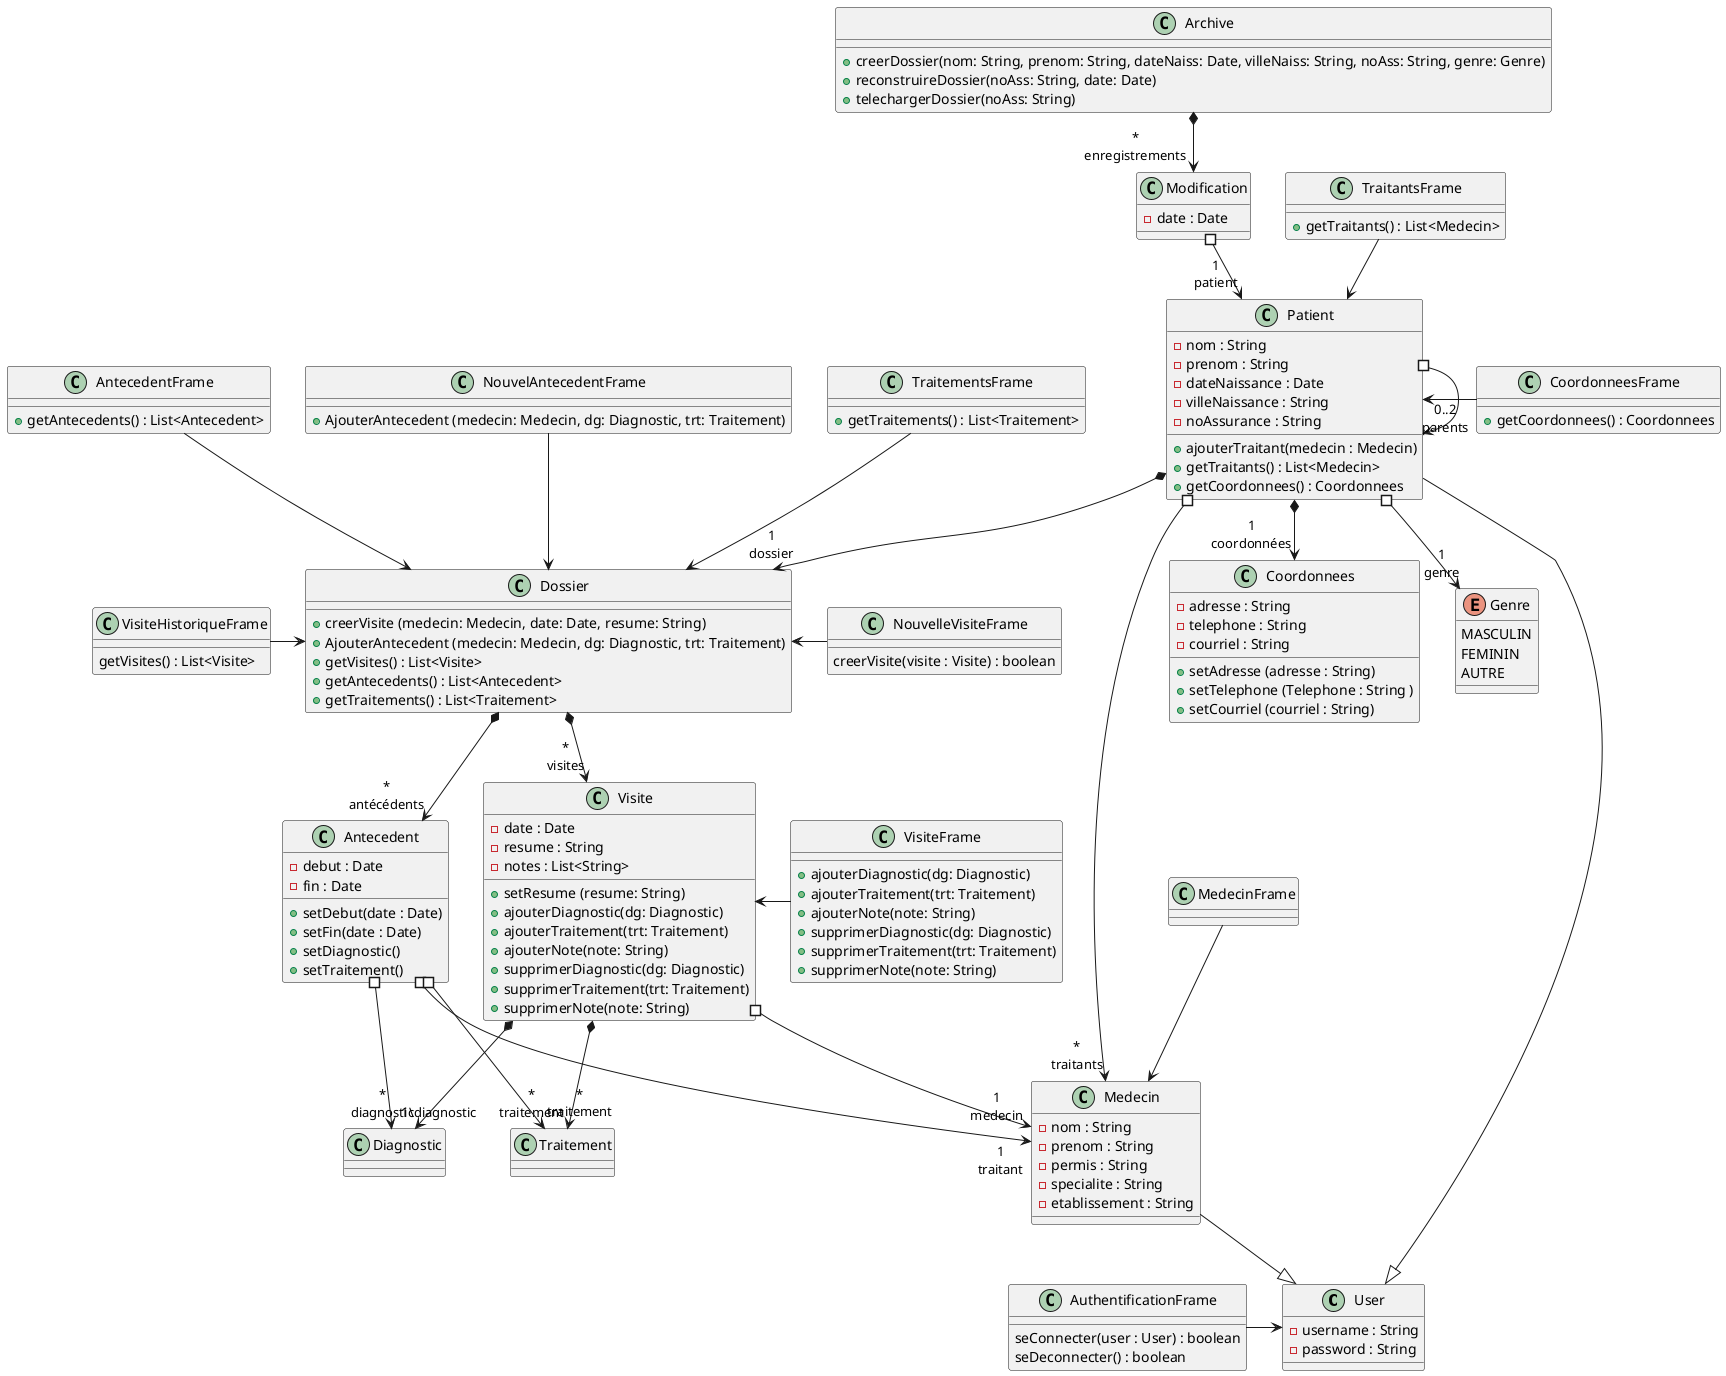 @startuml

class User {
    - username : String
    - password : String
}

class Patient {
    - nom : String 
    - prenom : String
    - dateNaissance : Date 
    - villeNaissance : String
    - noAssurance : String
    + ajouterTraitant(medecin : Medecin)
    + getTraitants() : List<Medecin>
    + getCoordonnees() : Coordonnees
}

class Coordonnees {
    - adresse : String
    - telephone : String
    - courriel : String
    + setAdresse (adresse : String)
    + setTelephone (Telephone : String )
    + setCourriel (courriel : String)
}

enum Genre {
    MASCULIN
    FEMININ
    AUTRE
}

class Dossier {
    + creerVisite (medecin: Medecin, date: Date, resume: String)
    + AjouterAntecedent (medecin: Medecin, dg: Diagnostic, trt: Traitement)
    + getVisites() : List<Visite>
    + getAntecedents() : List<Antecedent>
    + getTraitements() : List<Traitement>
}

class Visite {
    - date : Date
    - resume : String
    - notes : List<String>
    + setResume (resume: String)
    + ajouterDiagnostic(dg: Diagnostic)
    + ajouterTraitement(trt: Traitement)
    + ajouterNote(note: String)
    + supprimerDiagnostic(dg: Diagnostic)
    + supprimerTraitement(trt: Traitement)
    + supprimerNote(note: String)
}

class Antecedent {
    - debut : Date
    - fin : Date
    + setDebut(date : Date)
    + setFin(date : Date)
    + setDiagnostic()
    + setTraitement()
}

class Diagnostic {

}

class Traitement {

}

class Medecin {
    - nom : String 
    - prenom : String
    - permis : String
    - specialite : String
    - etablissement : String
}

class Modification {
    - date : Date
}

class Archive {
    + creerDossier(nom: String, prenom: String, dateNaiss: Date, villeNaiss: String, noAss: String, genre: Genre)
    + reconstruireDossier(noAss: String, date: Date)
    + telechargerDossier(noAss: String)
}

class AuthentificationFrame {
    seConnecter(user : User) : boolean
    seDeconnecter() : boolean
}

class VisiteHistoriqueFrame {
    getVisites() : List<Visite>

}

class VisiteFrame {
    + ajouterDiagnostic(dg: Diagnostic)
    + ajouterTraitement(trt: Traitement)
    + ajouterNote(note: String)
    + supprimerDiagnostic(dg: Diagnostic)
    + supprimerTraitement(trt: Traitement)
    + supprimerNote(note: String)
}

class NouvelleVisiteFrame {
    creerVisite(visite : Visite) : boolean
}

class AntecedentFrame {
    + getAntecedents() : List<Antecedent>
}

class NouvelAntecedentFrame {
    + AjouterAntecedent (medecin: Medecin, dg: Diagnostic, trt: Traitement)
}

class TraitantsFrame {
    + getTraitants() : List<Medecin>
}

class MedecinFrame {

}

class TraitementsFrame {
    + getTraitements() : List<Traitement>
}

class CoordonneesFrame {
    + getCoordonnees() : Coordonnees
}


Medecin --|> User

Patient --|> User
Patient *--> "1\ndossier" Dossier
Patient *--> "1\ncoordonnées" Coordonnees
Patient #--> "0..2\nparents" Patient
Patient #--> "1\ngenre" Genre
Patient #-> "*\ntraitants" Medecin

Dossier *--> "*\nvisites" Visite
Dossier *--> "*\nantécédents" Antecedent

Visite *--> "*\ndiagnostic" Diagnostic
Visite *--> "*\ntraitement" Traitement
Visite #--> "1\nmedecin" Medecin

Antecedent #--> "1\ntraitant" Medecin
Antecedent #--> "1\diagnostic" Diagnostic
Antecedent #--> "*\ntraitement" Traitement

Modification #-->"1\npatient" Patient
Archive *-->"*\nenregistrements" Modification

AuthentificationFrame -r-> User
CoordonneesFrame -l-> Patient
VisiteHistoriqueFrame -r-> Dossier
VisiteFrame -l-> Visite
NouvelleVisiteFrame -l-> Dossier
AntecedentFrame --> Dossier
NouvelAntecedentFrame --> Dossier
TraitantsFrame --> Patient
MedecinFrame --> Medecin
TraitementsFrame --> Dossier

@enduml
